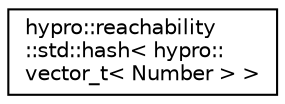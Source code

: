 digraph "Graphical Class Hierarchy"
{
  edge [fontname="Helvetica",fontsize="10",labelfontname="Helvetica",labelfontsize="10"];
  node [fontname="Helvetica",fontsize="10",shape=record];
  rankdir="LR";
  Node1 [label="hypro::reachability\l::std::hash\< hypro::\lvector_t\< Number \> \>",height=0.2,width=0.4,color="black", fillcolor="white", style="filled",URL="$structhypro_1_1reachability_1_1std_1_1hash_3_01hypro_1_1vector__t_3_01Number_01_4_01_4.html"];
}
